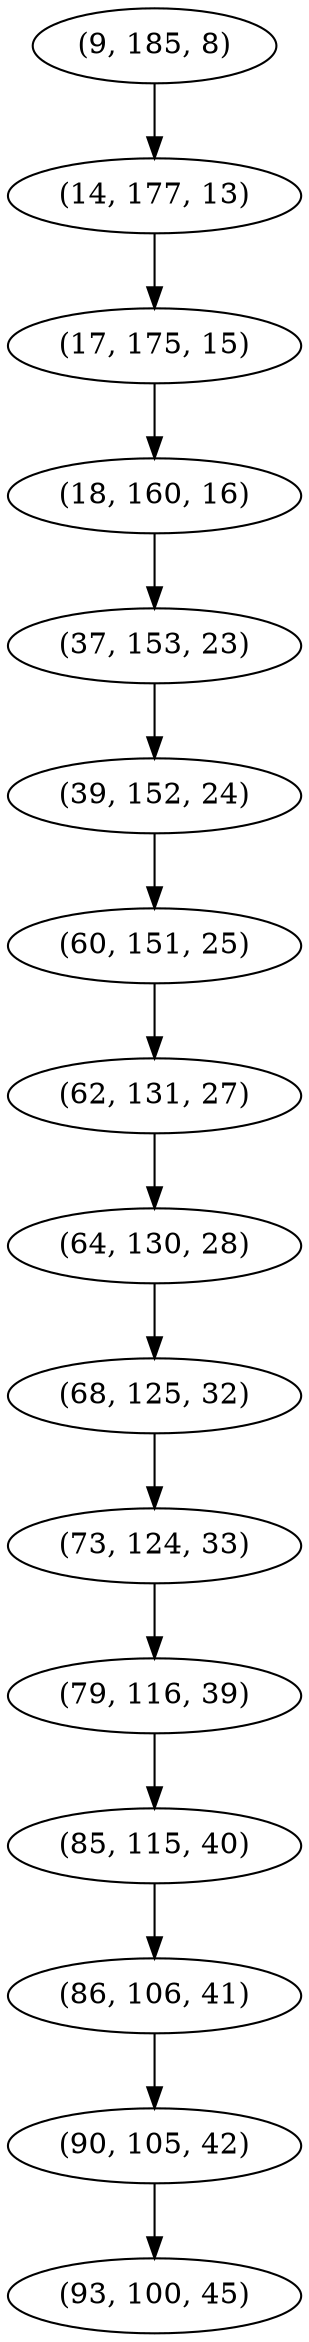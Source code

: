 digraph tree {
    "(9, 185, 8)";
    "(14, 177, 13)";
    "(17, 175, 15)";
    "(18, 160, 16)";
    "(37, 153, 23)";
    "(39, 152, 24)";
    "(60, 151, 25)";
    "(62, 131, 27)";
    "(64, 130, 28)";
    "(68, 125, 32)";
    "(73, 124, 33)";
    "(79, 116, 39)";
    "(85, 115, 40)";
    "(86, 106, 41)";
    "(90, 105, 42)";
    "(93, 100, 45)";
    "(9, 185, 8)" -> "(14, 177, 13)";
    "(14, 177, 13)" -> "(17, 175, 15)";
    "(17, 175, 15)" -> "(18, 160, 16)";
    "(18, 160, 16)" -> "(37, 153, 23)";
    "(37, 153, 23)" -> "(39, 152, 24)";
    "(39, 152, 24)" -> "(60, 151, 25)";
    "(60, 151, 25)" -> "(62, 131, 27)";
    "(62, 131, 27)" -> "(64, 130, 28)";
    "(64, 130, 28)" -> "(68, 125, 32)";
    "(68, 125, 32)" -> "(73, 124, 33)";
    "(73, 124, 33)" -> "(79, 116, 39)";
    "(79, 116, 39)" -> "(85, 115, 40)";
    "(85, 115, 40)" -> "(86, 106, 41)";
    "(86, 106, 41)" -> "(90, 105, 42)";
    "(90, 105, 42)" -> "(93, 100, 45)";
}
